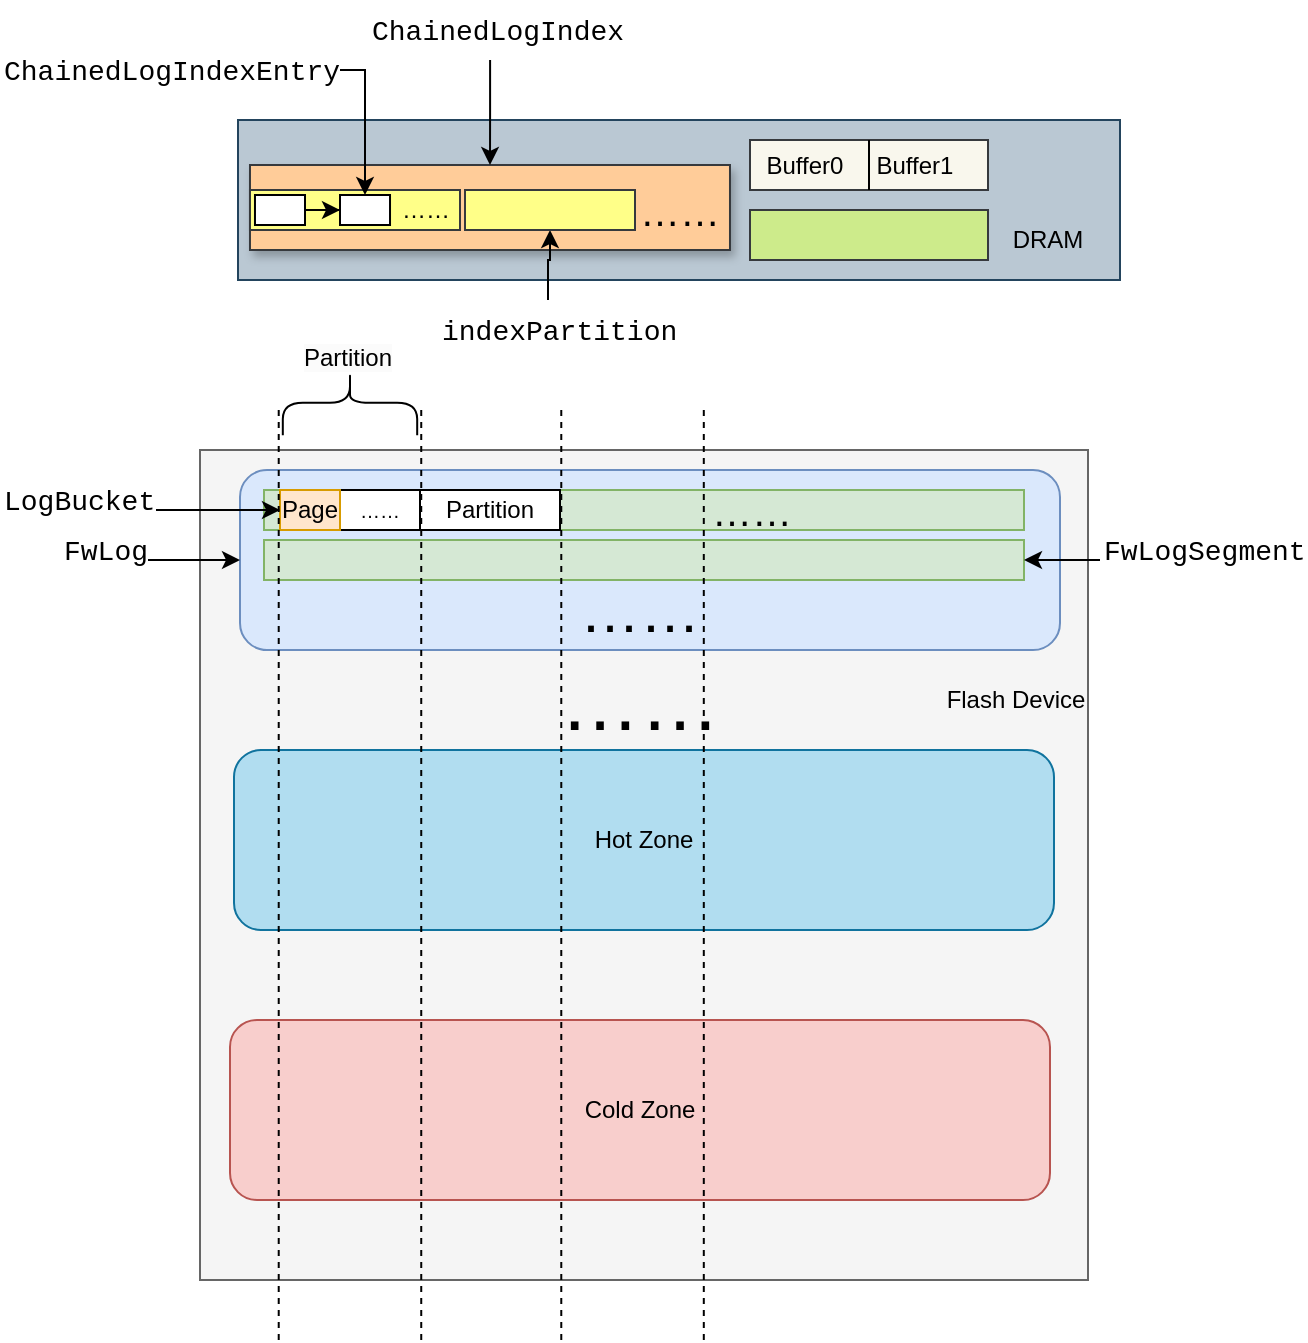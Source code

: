 <mxfile version="26.1.1">
  <diagram name="第 1 页" id="sSLp4OHmuNTGOU1gYgUW">
    <mxGraphModel dx="1373" dy="707" grid="1" gridSize="10" guides="1" tooltips="1" connect="1" arrows="1" fold="1" page="1" pageScale="1" pageWidth="827" pageHeight="1169" math="0" shadow="0">
      <root>
        <mxCell id="0" />
        <mxCell id="1" parent="0" />
        <mxCell id="E1ifMFBkIkwT_yamk5ER-5" value="" style="rounded=0;whiteSpace=wrap;html=1;shadow=0;fillColor=#f5f5f5;fontColor=#333333;strokeColor=#666666;" parent="1" vertex="1">
          <mxGeometry x="240" y="485" width="444" height="415" as="geometry" />
        </mxCell>
        <mxCell id="djD7PkecMQXrujhHReGy-1" value="Cold Zone" style="rounded=1;whiteSpace=wrap;html=1;fillColor=#f8cecc;strokeColor=#b85450;" vertex="1" parent="1">
          <mxGeometry x="255" y="770" width="410" height="90" as="geometry" />
        </mxCell>
        <mxCell id="E1ifMFBkIkwT_yamk5ER-4" value="" style="rounded=0;whiteSpace=wrap;html=1;fillColor=#bac8d3;strokeColor=#23445d;" parent="1" vertex="1">
          <mxGeometry x="259" y="320" width="441" height="80" as="geometry" />
        </mxCell>
        <mxCell id="E1ifMFBkIkwT_yamk5ER-9" value="" style="rounded=1;whiteSpace=wrap;html=1;fillColor=#dae8fc;strokeColor=#6c8ebf;" parent="1" vertex="1">
          <mxGeometry x="260" y="495" width="410" height="90" as="geometry" />
        </mxCell>
        <mxCell id="E1ifMFBkIkwT_yamk5ER-17" value="Hot Zone" style="rounded=1;whiteSpace=wrap;html=1;fillColor=#b1ddf0;strokeColor=#10739e;" parent="1" vertex="1">
          <mxGeometry x="257" y="635" width="410" height="90" as="geometry" />
        </mxCell>
        <mxCell id="E1ifMFBkIkwT_yamk5ER-22" value="Flash Device" style="text;strokeColor=none;align=center;fillColor=none;html=1;verticalAlign=middle;whiteSpace=wrap;rounded=0;" parent="1" vertex="1">
          <mxGeometry x="590" y="580" width="116" height="60" as="geometry" />
        </mxCell>
        <mxCell id="E1ifMFBkIkwT_yamk5ER-23" value="DRAM" style="text;strokeColor=none;align=center;fillColor=none;html=1;verticalAlign=middle;whiteSpace=wrap;rounded=0;" parent="1" vertex="1">
          <mxGeometry x="634" y="365" width="60" height="30" as="geometry" />
        </mxCell>
        <mxCell id="E1ifMFBkIkwT_yamk5ER-29" value="" style="rounded=0;whiteSpace=wrap;html=1;fillColor=#d5e8d4;strokeColor=#82b366;" parent="1" vertex="1">
          <mxGeometry x="272" y="505" width="380" height="20" as="geometry" />
        </mxCell>
        <mxCell id="E1ifMFBkIkwT_yamk5ER-34" value="" style="rounded=0;whiteSpace=wrap;html=1;fillColor=#d5e8d4;strokeColor=#82b366;" parent="1" vertex="1">
          <mxGeometry x="272" y="530" width="380" height="20" as="geometry" />
        </mxCell>
        <mxCell id="E1ifMFBkIkwT_yamk5ER-36" value="" style="rounded=0;whiteSpace=wrap;html=1;" parent="1" vertex="1">
          <mxGeometry x="280" y="505" width="70" height="20" as="geometry" />
        </mxCell>
        <mxCell id="E1ifMFBkIkwT_yamk5ER-37" value="Partition" style="rounded=0;whiteSpace=wrap;html=1;" parent="1" vertex="1">
          <mxGeometry x="350" y="505" width="70" height="20" as="geometry" />
        </mxCell>
        <mxCell id="E1ifMFBkIkwT_yamk5ER-40" value="&lt;font style=&quot;font-size: 20px;&quot;&gt;……&lt;/font&gt;" style="text;strokeColor=none;align=center;fillColor=none;html=1;verticalAlign=middle;whiteSpace=wrap;rounded=0;strokeWidth=5;" parent="1" vertex="1">
          <mxGeometry x="495.62" y="505" width="40" height="20" as="geometry" />
        </mxCell>
        <mxCell id="E1ifMFBkIkwT_yamk5ER-41" value="&lt;font style=&quot;font-size: 30px;&quot;&gt;……&lt;/font&gt;" style="text;strokeColor=none;align=center;fillColor=none;html=1;verticalAlign=middle;whiteSpace=wrap;rounded=0;strokeWidth=5;" parent="1" vertex="1">
          <mxGeometry x="370" y="555" width="180" height="20" as="geometry" />
        </mxCell>
        <mxCell id="E1ifMFBkIkwT_yamk5ER-42" value="&lt;font style=&quot;font-size: 40px;&quot;&gt;……&lt;/font&gt;" style="text;strokeColor=none;align=center;fillColor=none;html=1;verticalAlign=middle;whiteSpace=wrap;rounded=0;strokeWidth=5;" parent="1" vertex="1">
          <mxGeometry x="370" y="600" width="180" height="20" as="geometry" />
        </mxCell>
        <mxCell id="E1ifMFBkIkwT_yamk5ER-45" value="Page" style="rounded=0;whiteSpace=wrap;html=1;fillColor=#ffe6cc;strokeColor=#d79b00;" parent="1" vertex="1">
          <mxGeometry x="280" y="505" width="30" height="20" as="geometry" />
        </mxCell>
        <mxCell id="E1ifMFBkIkwT_yamk5ER-46" value="&lt;font style=&quot;font-size: 10px;&quot;&gt;……&lt;/font&gt;" style="text;strokeColor=none;align=center;fillColor=none;html=1;verticalAlign=middle;whiteSpace=wrap;rounded=0;strokeWidth=5;" parent="1" vertex="1">
          <mxGeometry x="310" y="505" width="40" height="20" as="geometry" />
        </mxCell>
        <mxCell id="E1ifMFBkIkwT_yamk5ER-48" value="" style="rounded=0;whiteSpace=wrap;html=1;glass=0;shadow=1;fillColor=#ffcc99;strokeColor=#36393d;" parent="1" vertex="1">
          <mxGeometry x="264.99" y="342.5" width="240" height="42.5" as="geometry" />
        </mxCell>
        <mxCell id="E1ifMFBkIkwT_yamk5ER-49" value="" style="rounded=0;whiteSpace=wrap;html=1;fillColor=#f9f7ed;strokeColor=#36393d;" parent="1" vertex="1">
          <mxGeometry x="515" y="330" width="119" height="25" as="geometry" />
        </mxCell>
        <mxCell id="E1ifMFBkIkwT_yamk5ER-52" value="" style="rounded=0;whiteSpace=wrap;html=1;fillColor=#cdeb8b;strokeColor=#36393d;" parent="1" vertex="1">
          <mxGeometry x="515" y="365" width="119" height="25" as="geometry" />
        </mxCell>
        <mxCell id="E1ifMFBkIkwT_yamk5ER-54" value="" style="endArrow=none;html=1;rounded=0;entryX=0.5;entryY=0;entryDx=0;entryDy=0;exitX=0.5;exitY=1;exitDx=0;exitDy=0;" parent="1" source="E1ifMFBkIkwT_yamk5ER-49" target="E1ifMFBkIkwT_yamk5ER-49" edge="1">
          <mxGeometry width="50" height="50" relative="1" as="geometry">
            <mxPoint x="420" y="390" as="sourcePoint" />
            <mxPoint x="470" y="340" as="targetPoint" />
          </mxGeometry>
        </mxCell>
        <mxCell id="E1ifMFBkIkwT_yamk5ER-55" value="&lt;font style=&quot;font-size: 20px;&quot;&gt;……&lt;/font&gt;" style="text;strokeColor=none;align=center;fillColor=none;html=1;verticalAlign=middle;whiteSpace=wrap;rounded=0;strokeWidth=5;" parent="1" vertex="1">
          <mxGeometry x="459.5" y="355" width="40" height="20" as="geometry" />
        </mxCell>
        <mxCell id="E1ifMFBkIkwT_yamk5ER-60" style="edgeStyle=orthogonalEdgeStyle;rounded=0;orthogonalLoop=1;jettySize=auto;html=1;" parent="1" source="E1ifMFBkIkwT_yamk5ER-59" target="E1ifMFBkIkwT_yamk5ER-48" edge="1">
          <mxGeometry relative="1" as="geometry" />
        </mxCell>
        <mxCell id="E1ifMFBkIkwT_yamk5ER-59" value="&lt;div style=&quot;font-family: Consolas, &amp;quot;Courier New&amp;quot;, monospace; font-weight: normal; font-size: 14px; line-height: 19px; white-space: pre;&quot;&gt;&lt;div style=&quot;&quot;&gt;&lt;span style=&quot;background-color: rgb(255, 255, 255);&quot;&gt;&lt;font style=&quot;color: rgb(0, 0, 0);&quot;&gt;ChainedLogIndex&lt;/font&gt;&lt;/span&gt;&lt;/div&gt;&lt;/div&gt;" style="text;whiteSpace=wrap;html=1;" parent="1" vertex="1">
          <mxGeometry x="324.37" y="260" width="121.25" height="30" as="geometry" />
        </mxCell>
        <mxCell id="E1ifMFBkIkwT_yamk5ER-62" style="edgeStyle=orthogonalEdgeStyle;rounded=0;orthogonalLoop=1;jettySize=auto;html=1;entryX=0.5;entryY=1;entryDx=0;entryDy=0;" parent="1" source="E1ifMFBkIkwT_yamk5ER-61" target="E1ifMFBkIkwT_yamk5ER-64" edge="1">
          <mxGeometry relative="1" as="geometry">
            <mxPoint x="264.99" y="365" as="targetPoint" />
          </mxGeometry>
        </mxCell>
        <mxCell id="E1ifMFBkIkwT_yamk5ER-61" value="&lt;div style=&quot;font-family: Consolas, &amp;quot;Courier New&amp;quot;, monospace; font-weight: normal; font-size: 14px; line-height: 19px; white-space: pre;&quot;&gt;&lt;div style=&quot;&quot;&gt;&lt;span style=&quot;background-color: rgb(255, 255, 255);&quot;&gt;&lt;font style=&quot;color: rgb(0, 0, 0);&quot;&gt;indexPartition&lt;/font&gt;&lt;/span&gt;&lt;/div&gt;&lt;/div&gt;" style="text;whiteSpace=wrap;html=1;" parent="1" vertex="1">
          <mxGeometry x="359" y="410" width="110" height="40" as="geometry" />
        </mxCell>
        <mxCell id="E1ifMFBkIkwT_yamk5ER-63" value="" style="rounded=0;whiteSpace=wrap;html=1;fillColor=#ffff88;strokeColor=#36393d;" parent="1" vertex="1">
          <mxGeometry x="264.99" y="355" width="105.01" height="20" as="geometry" />
        </mxCell>
        <mxCell id="E1ifMFBkIkwT_yamk5ER-64" value="" style="rounded=0;whiteSpace=wrap;html=1;fillColor=#ffff88;strokeColor=#36393d;" parent="1" vertex="1">
          <mxGeometry x="372.5" y="355" width="85" height="20" as="geometry" />
        </mxCell>
        <mxCell id="E1ifMFBkIkwT_yamk5ER-70" style="edgeStyle=orthogonalEdgeStyle;rounded=0;orthogonalLoop=1;jettySize=auto;html=1;entryX=0;entryY=0.5;entryDx=0;entryDy=0;" parent="1" source="E1ifMFBkIkwT_yamk5ER-65" target="E1ifMFBkIkwT_yamk5ER-69" edge="1">
          <mxGeometry relative="1" as="geometry" />
        </mxCell>
        <mxCell id="E1ifMFBkIkwT_yamk5ER-65" value="" style="rounded=0;whiteSpace=wrap;html=1;" parent="1" vertex="1">
          <mxGeometry x="267.49" y="357.5" width="25.01" height="15" as="geometry" />
        </mxCell>
        <mxCell id="E1ifMFBkIkwT_yamk5ER-69" value="" style="rounded=0;whiteSpace=wrap;html=1;" parent="1" vertex="1">
          <mxGeometry x="310" y="357.5" width="25.01" height="15" as="geometry" />
        </mxCell>
        <mxCell id="E1ifMFBkIkwT_yamk5ER-71" value="&lt;font&gt;……&lt;/font&gt;" style="text;strokeColor=none;align=center;fillColor=none;html=1;verticalAlign=middle;whiteSpace=wrap;rounded=0;strokeWidth=5;" parent="1" vertex="1">
          <mxGeometry x="332.5" y="355" width="40" height="20" as="geometry" />
        </mxCell>
        <mxCell id="E1ifMFBkIkwT_yamk5ER-74" style="edgeStyle=orthogonalEdgeStyle;rounded=0;orthogonalLoop=1;jettySize=auto;html=1;exitX=1;exitY=0.5;exitDx=0;exitDy=0;" parent="1" source="E1ifMFBkIkwT_yamk5ER-72" target="E1ifMFBkIkwT_yamk5ER-69" edge="1">
          <mxGeometry relative="1" as="geometry" />
        </mxCell>
        <mxCell id="E1ifMFBkIkwT_yamk5ER-72" value="&lt;div style=&quot;font-family: Consolas, &amp;quot;Courier New&amp;quot;, monospace; font-weight: normal; font-size: 14px; line-height: 19px; white-space: pre;&quot;&gt;&lt;div style=&quot;&quot;&gt;&lt;span style=&quot;background-color: rgb(255, 255, 255);&quot;&gt;&lt;font style=&quot;color: rgb(0, 0, 0);&quot;&gt;ChainedLogIndexEntry&lt;/font&gt;&lt;/span&gt;&lt;/div&gt;&lt;/div&gt;" style="text;whiteSpace=wrap;html=1;" parent="1" vertex="1">
          <mxGeometry x="140" y="280" width="160" height="30" as="geometry" />
        </mxCell>
        <mxCell id="E1ifMFBkIkwT_yamk5ER-75" value="Buffer0" style="text;strokeColor=none;align=center;fillColor=none;html=1;verticalAlign=middle;whiteSpace=wrap;rounded=0;" parent="1" vertex="1">
          <mxGeometry x="515" y="331.25" width="55" height="22.5" as="geometry" />
        </mxCell>
        <mxCell id="E1ifMFBkIkwT_yamk5ER-76" value="Buffer1" style="text;strokeColor=none;align=center;fillColor=none;html=1;verticalAlign=middle;whiteSpace=wrap;rounded=0;" parent="1" vertex="1">
          <mxGeometry x="570" y="331.25" width="55" height="22.5" as="geometry" />
        </mxCell>
        <mxCell id="E1ifMFBkIkwT_yamk5ER-79" value="" style="line;strokeWidth=1;direction=south;html=1;rotation=0;dashed=1;" parent="1" vertex="1">
          <mxGeometry x="314.99" y="465" width="71.26" height="465" as="geometry" />
        </mxCell>
        <mxCell id="E1ifMFBkIkwT_yamk5ER-80" value="" style="line;strokeWidth=1;direction=south;html=1;rotation=0;dashed=1;" parent="1" vertex="1">
          <mxGeometry x="243.73" y="465" width="71.26" height="465" as="geometry" />
        </mxCell>
        <mxCell id="E1ifMFBkIkwT_yamk5ER-81" value="" style="line;strokeWidth=1;direction=south;html=1;rotation=0;dashed=1;" parent="1" vertex="1">
          <mxGeometry x="385.01" y="465" width="71.26" height="465" as="geometry" />
        </mxCell>
        <mxCell id="E1ifMFBkIkwT_yamk5ER-82" value="" style="line;strokeWidth=1;direction=south;html=1;rotation=0;dashed=1;" parent="1" vertex="1">
          <mxGeometry x="456.27" y="465" width="71.26" height="465" as="geometry" />
        </mxCell>
        <mxCell id="E1ifMFBkIkwT_yamk5ER-87" value="" style="shape=curlyBracket;whiteSpace=wrap;html=1;rounded=1;flipH=1;labelPosition=right;verticalLabelPosition=middle;align=left;verticalAlign=middle;rotation=-90;" parent="1" vertex="1">
          <mxGeometry x="298.75" y="427.81" width="32.5" height="67.19" as="geometry" />
        </mxCell>
        <mxCell id="E1ifMFBkIkwT_yamk5ER-88" value="&lt;span style=&quot;color: rgb(0, 0, 0); font-family: Helvetica; font-size: 12px; font-style: normal; font-variant-ligatures: normal; font-variant-caps: normal; font-weight: 400; letter-spacing: normal; orphans: 2; text-align: center; text-indent: 0px; text-transform: none; widows: 2; word-spacing: 0px; -webkit-text-stroke-width: 0px; white-space: normal; background-color: rgb(251, 251, 251); text-decoration-thickness: initial; text-decoration-style: initial; text-decoration-color: initial; display: inline !important; float: none;&quot;&gt;Partition&lt;/span&gt;" style="text;whiteSpace=wrap;html=1;" parent="1" vertex="1">
          <mxGeometry x="290" y="425" width="80" height="40" as="geometry" />
        </mxCell>
        <mxCell id="E1ifMFBkIkwT_yamk5ER-90" style="edgeStyle=orthogonalEdgeStyle;rounded=0;orthogonalLoop=1;jettySize=auto;html=1;" parent="1" source="E1ifMFBkIkwT_yamk5ER-89" target="E1ifMFBkIkwT_yamk5ER-9" edge="1">
          <mxGeometry relative="1" as="geometry" />
        </mxCell>
        <mxCell id="E1ifMFBkIkwT_yamk5ER-89" value="&lt;div style=&quot;font-family: Consolas, &amp;quot;Courier New&amp;quot;, monospace; font-weight: normal; font-size: 14px; line-height: 19px; white-space: pre;&quot;&gt;&lt;div style=&quot;&quot;&gt;&lt;span style=&quot;background-color: rgb(255, 255, 255);&quot;&gt;&lt;font style=&quot;color: rgb(0, 0, 0);&quot;&gt;FwLog&lt;/font&gt;&lt;/span&gt;&lt;/div&gt;&lt;/div&gt;" style="text;whiteSpace=wrap;html=1;" parent="1" vertex="1">
          <mxGeometry x="170" y="520" width="40" height="40" as="geometry" />
        </mxCell>
        <mxCell id="E1ifMFBkIkwT_yamk5ER-92" style="edgeStyle=orthogonalEdgeStyle;rounded=0;orthogonalLoop=1;jettySize=auto;html=1;" parent="1" source="E1ifMFBkIkwT_yamk5ER-91" target="E1ifMFBkIkwT_yamk5ER-45" edge="1">
          <mxGeometry relative="1" as="geometry" />
        </mxCell>
        <mxCell id="E1ifMFBkIkwT_yamk5ER-91" value="&lt;div style=&quot;font-family: Consolas, &amp;quot;Courier New&amp;quot;, monospace; font-weight: normal; font-size: 14px; line-height: 19px; white-space: pre;&quot;&gt;&lt;div style=&quot;&quot;&gt;&lt;span style=&quot;background-color: rgb(255, 255, 255);&quot;&gt;&lt;font style=&quot;color: rgb(0, 0, 0);&quot;&gt;LogBucket&lt;/font&gt;&lt;/span&gt;&lt;/div&gt;&lt;/div&gt;" style="text;whiteSpace=wrap;html=1;" parent="1" vertex="1">
          <mxGeometry x="140" y="495" width="70" height="40" as="geometry" />
        </mxCell>
        <mxCell id="E1ifMFBkIkwT_yamk5ER-96" style="edgeStyle=orthogonalEdgeStyle;rounded=0;orthogonalLoop=1;jettySize=auto;html=1;entryX=1;entryY=0.5;entryDx=0;entryDy=0;" parent="1" source="E1ifMFBkIkwT_yamk5ER-93" target="E1ifMFBkIkwT_yamk5ER-34" edge="1">
          <mxGeometry relative="1" as="geometry" />
        </mxCell>
        <mxCell id="E1ifMFBkIkwT_yamk5ER-93" value="&lt;div style=&quot;font-family: Consolas, &amp;quot;Courier New&amp;quot;, monospace; font-weight: normal; font-size: 14px; line-height: 19px; white-space: pre;&quot;&gt;&lt;div style=&quot;&quot;&gt;&lt;span style=&quot;background-color: rgb(255, 255, 255);&quot;&gt;&lt;font style=&quot;color: rgb(0, 0, 0);&quot;&gt;FwLogSegment&lt;/font&gt;&lt;/span&gt;&lt;/div&gt;&lt;/div&gt;" style="text;whiteSpace=wrap;html=1;" parent="1" vertex="1">
          <mxGeometry x="690" y="520" width="94" height="40" as="geometry" />
        </mxCell>
      </root>
    </mxGraphModel>
  </diagram>
</mxfile>
